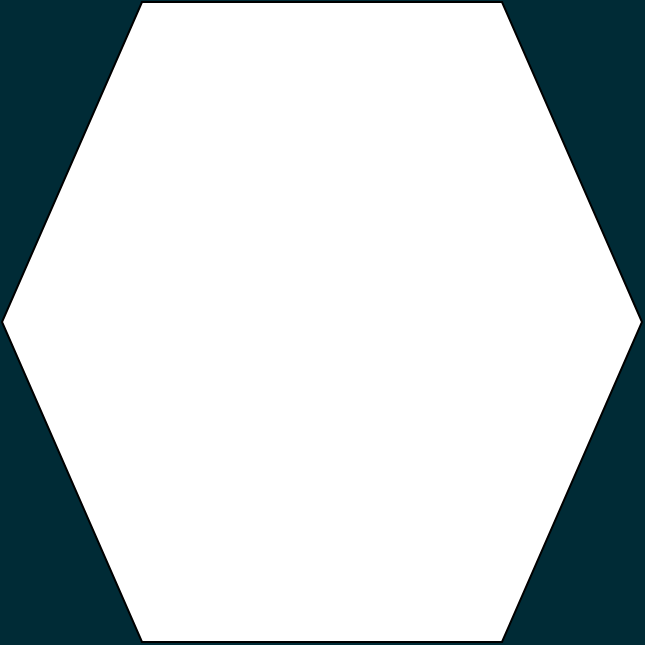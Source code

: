 <mxfile version="15.7.3" type="device"><diagram id="0Po7jTof4hpfaHmjk2oy" name="Page-1"><mxGraphModel dx="946" dy="615" grid="1" gridSize="10" guides="1" tooltips="1" connect="1" arrows="1" fold="1" page="1" pageScale="1" pageWidth="850" pageHeight="1100" background="#002B36" math="0" shadow="0"><root><mxCell id="0"/><mxCell id="1" parent="0"/><mxCell id="VRDZrjb0z6AJ6Lbg_RO6-1" value="" style="shape=hexagon;perimeter=hexagonPerimeter2;whiteSpace=wrap;html=1;fixedSize=1;size=70;" vertex="1" parent="1"><mxGeometry x="210" y="120" width="320" height="320" as="geometry"/></mxCell></root></mxGraphModel></diagram></mxfile>